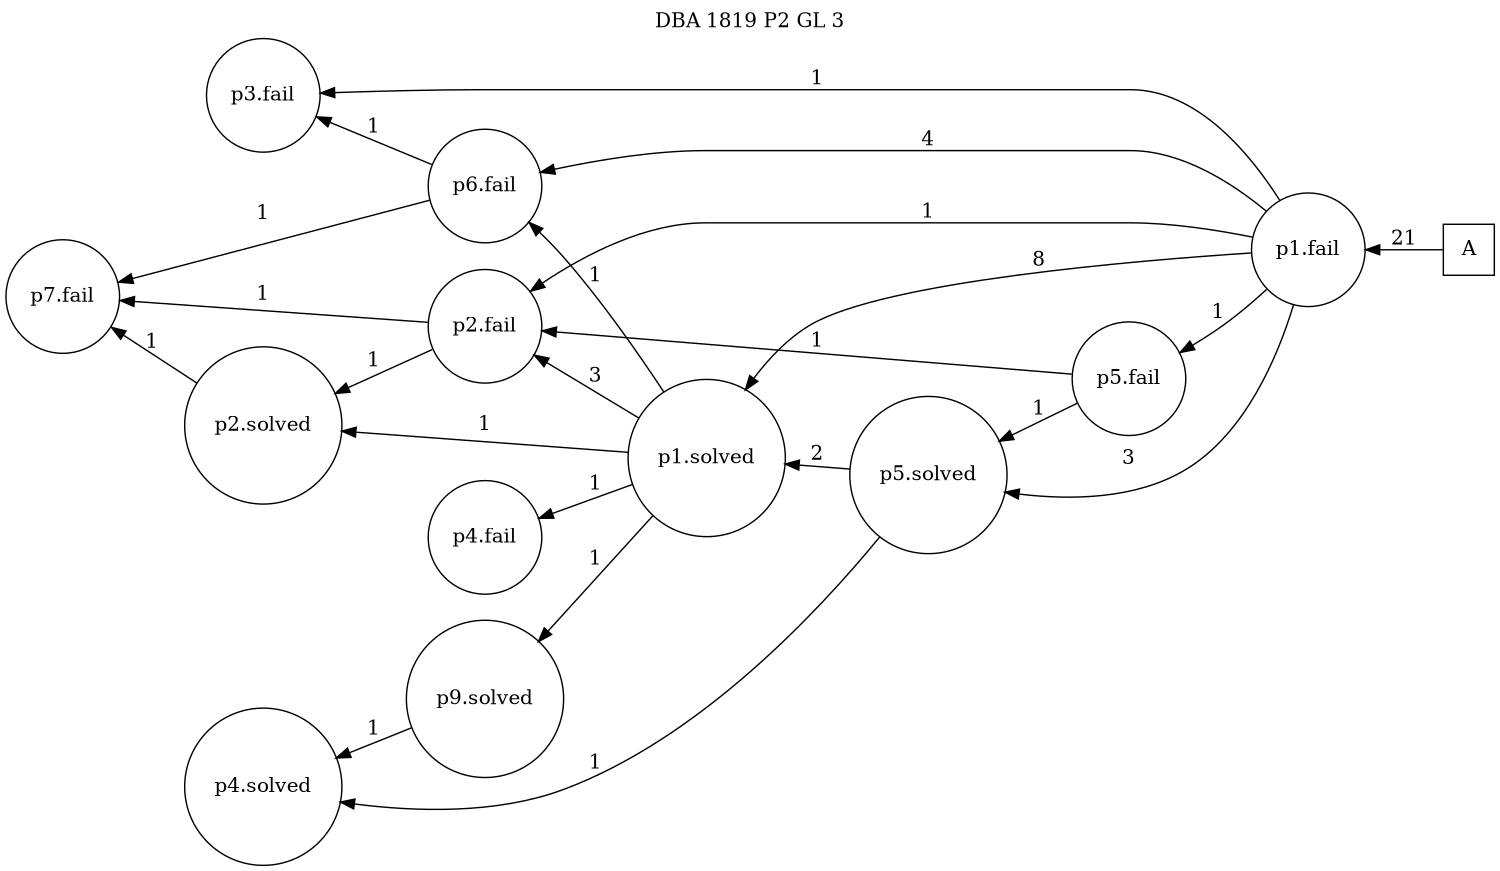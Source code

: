 digraph DBA_1819_P2_GL_3 {
labelloc="tl"
label= " DBA 1819 P2 GL 3 "
rankdir="RL";
graph [ size=" 10 , 10 !"]

"A" [shape="square" label="A"]
"p1.fail" [shape="circle" label="p1.fail"]
"p6.fail" [shape="circle" label="p6.fail"]
"p1.solved" [shape="circle" label="p1.solved"]
"p4.fail" [shape="circle" label="p4.fail"]
"p2.fail" [shape="circle" label="p2.fail"]
"p7.fail" [shape="circle" label="p7.fail"]
"p3.fail" [shape="circle" label="p3.fail"]
"p5.fail" [shape="circle" label="p5.fail"]
"p5.solved" [shape="circle" label="p5.solved"]
"p9.solved" [shape="circle" label="p9.solved"]
"p4.solved" [shape="circle" label="p4.solved"]
"p2.solved" [shape="circle" label="p2.solved"]
"A" -> "p1.fail" [ label=21]
"p1.fail" -> "p6.fail" [ label=4]
"p1.fail" -> "p1.solved" [ label=8]
"p1.fail" -> "p2.fail" [ label=1]
"p1.fail" -> "p3.fail" [ label=1]
"p1.fail" -> "p5.fail" [ label=1]
"p1.fail" -> "p5.solved" [ label=3]
"p6.fail" -> "p7.fail" [ label=1]
"p6.fail" -> "p3.fail" [ label=1]
"p1.solved" -> "p6.fail" [ label=1]
"p1.solved" -> "p4.fail" [ label=1]
"p1.solved" -> "p2.fail" [ label=3]
"p1.solved" -> "p9.solved" [ label=1]
"p1.solved" -> "p2.solved" [ label=1]
"p2.fail" -> "p7.fail" [ label=1]
"p2.fail" -> "p2.solved" [ label=1]
"p5.fail" -> "p2.fail" [ label=1]
"p5.fail" -> "p5.solved" [ label=1]
"p5.solved" -> "p1.solved" [ label=2]
"p5.solved" -> "p4.solved" [ label=1]
"p9.solved" -> "p4.solved" [ label=1]
"p2.solved" -> "p7.fail" [ label=1]
}
